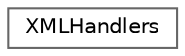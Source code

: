 digraph "Graphical Class Hierarchy"
{
 // INTERACTIVE_SVG=YES
 // LATEX_PDF_SIZE
  bgcolor="transparent";
  edge [fontname=Helvetica,fontsize=10,labelfontname=Helvetica,labelfontsize=10];
  node [fontname=Helvetica,fontsize=10,shape=box,height=0.2,width=0.4];
  rankdir="LR";
  Node0 [id="Node000000",label="XMLHandlers",height=0.2,width=0.4,color="grey40", fillcolor="white", style="filled",URL="$dc/dea/class_x_m_l_handlers.html",tooltip="Event handlers that can installed by the client and called while parsing a XML document."];
}
